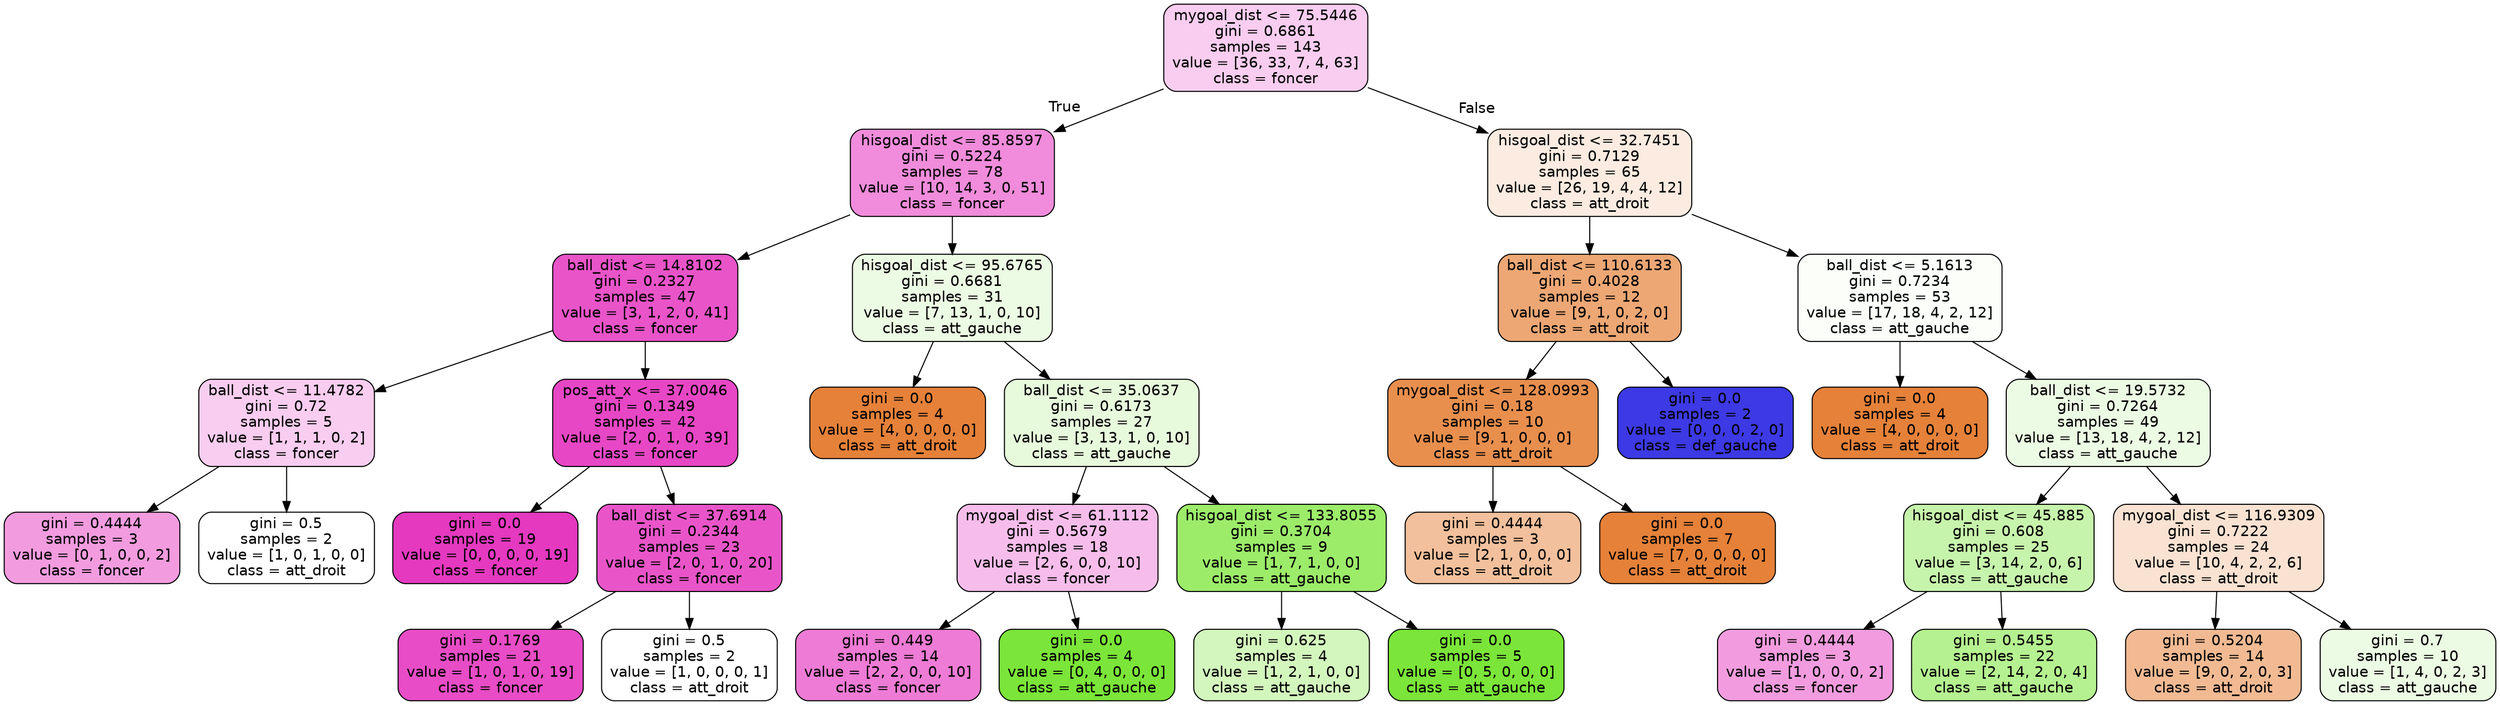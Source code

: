 digraph Tree {
node [shape=box, style="filled, rounded", color="black", fontname=helvetica] ;
edge [fontname=helvetica] ;
0 [label="mygoal_dist <= 75.5446\ngini = 0.6861\nsamples = 143\nvalue = [36, 33, 7, 4, 63]\nclass = foncer", fillcolor="#e539c040"] ;
1 [label="hisgoal_dist <= 85.8597\ngini = 0.5224\nsamples = 78\nvalue = [10, 14, 3, 0, 51]\nclass = foncer", fillcolor="#e539c093"] ;
0 -> 1 [labeldistance=2.5, labelangle=45, headlabel="True"] ;
2 [label="ball_dist <= 14.8102\ngini = 0.2327\nsamples = 47\nvalue = [3, 1, 2, 0, 41]\nclass = foncer", fillcolor="#e539c0dc"] ;
1 -> 2 ;
3 [label="ball_dist <= 11.4782\ngini = 0.72\nsamples = 5\nvalue = [1, 1, 1, 0, 2]\nclass = foncer", fillcolor="#e539c040"] ;
2 -> 3 ;
4 [label="gini = 0.4444\nsamples = 3\nvalue = [0, 1, 0, 0, 2]\nclass = foncer", fillcolor="#e539c07f"] ;
3 -> 4 ;
5 [label="gini = 0.5\nsamples = 2\nvalue = [1, 0, 1, 0, 0]\nclass = att_droit", fillcolor="#e5813900"] ;
3 -> 5 ;
6 [label="pos_att_x <= 37.0046\ngini = 0.1349\nsamples = 42\nvalue = [2, 0, 1, 0, 39]\nclass = foncer", fillcolor="#e539c0ec"] ;
2 -> 6 ;
7 [label="gini = 0.0\nsamples = 19\nvalue = [0, 0, 0, 0, 19]\nclass = foncer", fillcolor="#e539c0ff"] ;
6 -> 7 ;
8 [label="ball_dist <= 37.6914\ngini = 0.2344\nsamples = 23\nvalue = [2, 0, 1, 0, 20]\nclass = foncer", fillcolor="#e539c0db"] ;
6 -> 8 ;
9 [label="gini = 0.1769\nsamples = 21\nvalue = [1, 0, 1, 0, 19]\nclass = foncer", fillcolor="#e539c0e6"] ;
8 -> 9 ;
10 [label="gini = 0.5\nsamples = 2\nvalue = [1, 0, 0, 0, 1]\nclass = att_droit", fillcolor="#e5813900"] ;
8 -> 10 ;
11 [label="hisgoal_dist <= 95.6765\ngini = 0.6681\nsamples = 31\nvalue = [7, 13, 1, 0, 10]\nclass = att_gauche", fillcolor="#7be53924"] ;
1 -> 11 ;
12 [label="gini = 0.0\nsamples = 4\nvalue = [4, 0, 0, 0, 0]\nclass = att_droit", fillcolor="#e58139ff"] ;
11 -> 12 ;
13 [label="ball_dist <= 35.0637\ngini = 0.6173\nsamples = 27\nvalue = [3, 13, 1, 0, 10]\nclass = att_gauche", fillcolor="#7be5392d"] ;
11 -> 13 ;
14 [label="mygoal_dist <= 61.1112\ngini = 0.5679\nsamples = 18\nvalue = [2, 6, 0, 0, 10]\nclass = foncer", fillcolor="#e539c055"] ;
13 -> 14 ;
15 [label="gini = 0.449\nsamples = 14\nvalue = [2, 2, 0, 0, 10]\nclass = foncer", fillcolor="#e539c0aa"] ;
14 -> 15 ;
16 [label="gini = 0.0\nsamples = 4\nvalue = [0, 4, 0, 0, 0]\nclass = att_gauche", fillcolor="#7be539ff"] ;
14 -> 16 ;
17 [label="hisgoal_dist <= 133.8055\ngini = 0.3704\nsamples = 9\nvalue = [1, 7, 1, 0, 0]\nclass = att_gauche", fillcolor="#7be539bf"] ;
13 -> 17 ;
18 [label="gini = 0.625\nsamples = 4\nvalue = [1, 2, 1, 0, 0]\nclass = att_gauche", fillcolor="#7be53955"] ;
17 -> 18 ;
19 [label="gini = 0.0\nsamples = 5\nvalue = [0, 5, 0, 0, 0]\nclass = att_gauche", fillcolor="#7be539ff"] ;
17 -> 19 ;
20 [label="hisgoal_dist <= 32.7451\ngini = 0.7129\nsamples = 65\nvalue = [26, 19, 4, 4, 12]\nclass = att_droit", fillcolor="#e5813927"] ;
0 -> 20 [labeldistance=2.5, labelangle=-45, headlabel="False"] ;
21 [label="ball_dist <= 110.6133\ngini = 0.4028\nsamples = 12\nvalue = [9, 1, 0, 2, 0]\nclass = att_droit", fillcolor="#e58139b2"] ;
20 -> 21 ;
22 [label="mygoal_dist <= 128.0993\ngini = 0.18\nsamples = 10\nvalue = [9, 1, 0, 0, 0]\nclass = att_droit", fillcolor="#e58139e3"] ;
21 -> 22 ;
23 [label="gini = 0.4444\nsamples = 3\nvalue = [2, 1, 0, 0, 0]\nclass = att_droit", fillcolor="#e581397f"] ;
22 -> 23 ;
24 [label="gini = 0.0\nsamples = 7\nvalue = [7, 0, 0, 0, 0]\nclass = att_droit", fillcolor="#e58139ff"] ;
22 -> 24 ;
25 [label="gini = 0.0\nsamples = 2\nvalue = [0, 0, 0, 2, 0]\nclass = def_gauche", fillcolor="#3c39e5ff"] ;
21 -> 25 ;
26 [label="ball_dist <= 5.1613\ngini = 0.7234\nsamples = 53\nvalue = [17, 18, 4, 2, 12]\nclass = att_gauche", fillcolor="#7be53907"] ;
20 -> 26 ;
27 [label="gini = 0.0\nsamples = 4\nvalue = [4, 0, 0, 0, 0]\nclass = att_droit", fillcolor="#e58139ff"] ;
26 -> 27 ;
28 [label="ball_dist <= 19.5732\ngini = 0.7264\nsamples = 49\nvalue = [13, 18, 4, 2, 12]\nclass = att_gauche", fillcolor="#7be53923"] ;
26 -> 28 ;
29 [label="hisgoal_dist <= 45.885\ngini = 0.608\nsamples = 25\nvalue = [3, 14, 2, 0, 6]\nclass = att_gauche", fillcolor="#7be5396b"] ;
28 -> 29 ;
30 [label="gini = 0.4444\nsamples = 3\nvalue = [1, 0, 0, 0, 2]\nclass = foncer", fillcolor="#e539c07f"] ;
29 -> 30 ;
31 [label="gini = 0.5455\nsamples = 22\nvalue = [2, 14, 2, 0, 4]\nclass = att_gauche", fillcolor="#7be5398e"] ;
29 -> 31 ;
32 [label="mygoal_dist <= 116.9309\ngini = 0.7222\nsamples = 24\nvalue = [10, 4, 2, 2, 6]\nclass = att_droit", fillcolor="#e5813939"] ;
28 -> 32 ;
33 [label="gini = 0.5204\nsamples = 14\nvalue = [9, 0, 2, 0, 3]\nclass = att_droit", fillcolor="#e581398b"] ;
32 -> 33 ;
34 [label="gini = 0.7\nsamples = 10\nvalue = [1, 4, 0, 2, 3]\nclass = att_gauche", fillcolor="#7be53924"] ;
32 -> 34 ;
}